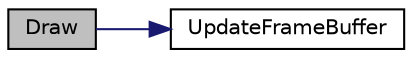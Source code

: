 digraph "Draw"
{
 // LATEX_PDF_SIZE
  edge [fontname="Helvetica",fontsize="10",labelfontname="Helvetica",labelfontsize="10"];
  node [fontname="Helvetica",fontsize="10",shape=record];
  rankdir="LR";
  Node1 [label="Draw",height=0.2,width=0.4,color="black", fillcolor="grey75", style="filled", fontcolor="black",tooltip=" "];
  Node1 -> Node2 [color="midnightblue",fontsize="10",style="solid",fontname="Helvetica"];
  Node2 [label="UpdateFrameBuffer",height=0.2,width=0.4,color="black", fillcolor="white", style="filled",URL="$_main_8cpp.html#a80aca17c6f3e9b41a9b7027c9ea6873b",tooltip=" "];
}
